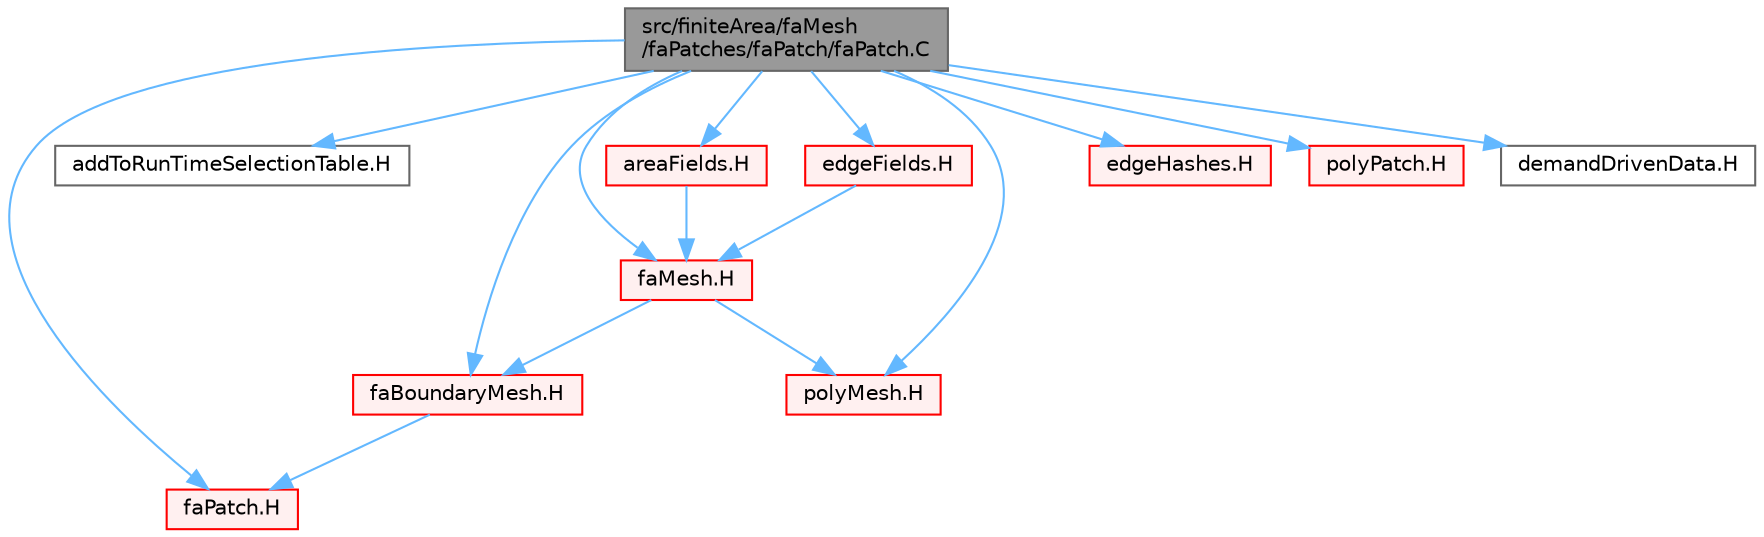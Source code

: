 digraph "src/finiteArea/faMesh/faPatches/faPatch/faPatch.C"
{
 // LATEX_PDF_SIZE
  bgcolor="transparent";
  edge [fontname=Helvetica,fontsize=10,labelfontname=Helvetica,labelfontsize=10];
  node [fontname=Helvetica,fontsize=10,shape=box,height=0.2,width=0.4];
  Node1 [id="Node000001",label="src/finiteArea/faMesh\l/faPatches/faPatch/faPatch.C",height=0.2,width=0.4,color="gray40", fillcolor="grey60", style="filled", fontcolor="black",tooltip=" "];
  Node1 -> Node2 [id="edge1_Node000001_Node000002",color="steelblue1",style="solid",tooltip=" "];
  Node2 [id="Node000002",label="faPatch.H",height=0.2,width=0.4,color="red", fillcolor="#FFF0F0", style="filled",URL="$faPatch_8H.html",tooltip=" "];
  Node1 -> Node205 [id="edge2_Node000001_Node000205",color="steelblue1",style="solid",tooltip=" "];
  Node205 [id="Node000205",label="addToRunTimeSelectionTable.H",height=0.2,width=0.4,color="grey40", fillcolor="white", style="filled",URL="$addToRunTimeSelectionTable_8H.html",tooltip="Macros for easy insertion into run-time selection tables."];
  Node1 -> Node206 [id="edge3_Node000001_Node000206",color="steelblue1",style="solid",tooltip=" "];
  Node206 [id="Node000206",label="faBoundaryMesh.H",height=0.2,width=0.4,color="red", fillcolor="#FFF0F0", style="filled",URL="$faBoundaryMesh_8H.html",tooltip=" "];
  Node206 -> Node2 [id="edge4_Node000206_Node000002",color="steelblue1",style="solid",tooltip=" "];
  Node1 -> Node218 [id="edge5_Node000001_Node000218",color="steelblue1",style="solid",tooltip=" "];
  Node218 [id="Node000218",label="faMesh.H",height=0.2,width=0.4,color="red", fillcolor="#FFF0F0", style="filled",URL="$faMesh_8H.html",tooltip=" "];
  Node218 -> Node224 [id="edge6_Node000218_Node000224",color="steelblue1",style="solid",tooltip=" "];
  Node224 [id="Node000224",label="polyMesh.H",height=0.2,width=0.4,color="red", fillcolor="#FFF0F0", style="filled",URL="$polyMesh_8H.html",tooltip=" "];
  Node218 -> Node206 [id="edge7_Node000218_Node000206",color="steelblue1",style="solid",tooltip=" "];
  Node1 -> Node352 [id="edge8_Node000001_Node000352",color="steelblue1",style="solid",tooltip=" "];
  Node352 [id="Node000352",label="areaFields.H",height=0.2,width=0.4,color="red", fillcolor="#FFF0F0", style="filled",URL="$areaFields_8H.html",tooltip=" "];
  Node352 -> Node218 [id="edge9_Node000352_Node000218",color="steelblue1",style="solid",tooltip=" "];
  Node1 -> Node386 [id="edge10_Node000001_Node000386",color="steelblue1",style="solid",tooltip=" "];
  Node386 [id="Node000386",label="edgeFields.H",height=0.2,width=0.4,color="red", fillcolor="#FFF0F0", style="filled",URL="$edgeFields_8H.html",tooltip=" "];
  Node386 -> Node218 [id="edge11_Node000386_Node000218",color="steelblue1",style="solid",tooltip=" "];
  Node1 -> Node394 [id="edge12_Node000001_Node000394",color="steelblue1",style="solid",tooltip=" "];
  Node394 [id="Node000394",label="edgeHashes.H",height=0.2,width=0.4,color="red", fillcolor="#FFF0F0", style="filled",URL="$edgeHashes_8H.html",tooltip=" "];
  Node1 -> Node224 [id="edge13_Node000001_Node000224",color="steelblue1",style="solid",tooltip=" "];
  Node1 -> Node266 [id="edge14_Node000001_Node000266",color="steelblue1",style="solid",tooltip=" "];
  Node266 [id="Node000266",label="polyPatch.H",height=0.2,width=0.4,color="red", fillcolor="#FFF0F0", style="filled",URL="$polyPatch_8H.html",tooltip=" "];
  Node1 -> Node395 [id="edge15_Node000001_Node000395",color="steelblue1",style="solid",tooltip=" "];
  Node395 [id="Node000395",label="demandDrivenData.H",height=0.2,width=0.4,color="grey40", fillcolor="white", style="filled",URL="$demandDrivenData_8H.html",tooltip="Template functions to aid in the implementation of demand driven data."];
}
